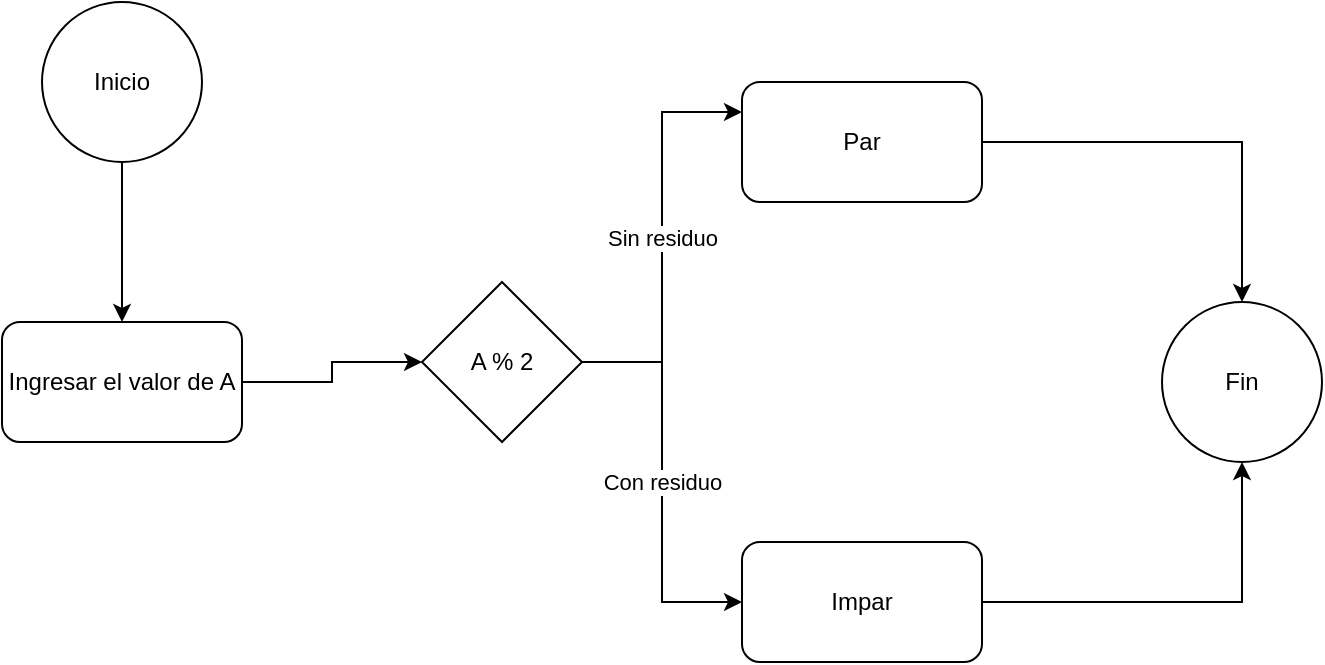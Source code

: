 <mxfile version="26.2.9">
  <diagram name="Página-1" id="IKm80iP7YTtgVAVdSpLB">
    <mxGraphModel dx="874" dy="465" grid="1" gridSize="10" guides="1" tooltips="1" connect="1" arrows="1" fold="1" page="1" pageScale="1" pageWidth="827" pageHeight="1169" math="0" shadow="0">
      <root>
        <mxCell id="0" />
        <mxCell id="1" parent="0" />
        <mxCell id="GfMTiAXSiMqGUMcuwiCa-12" style="edgeStyle=orthogonalEdgeStyle;rounded=0;orthogonalLoop=1;jettySize=auto;html=1;entryX=0.5;entryY=0;entryDx=0;entryDy=0;" edge="1" parent="1" source="GfMTiAXSiMqGUMcuwiCa-1" target="GfMTiAXSiMqGUMcuwiCa-2">
          <mxGeometry relative="1" as="geometry" />
        </mxCell>
        <mxCell id="GfMTiAXSiMqGUMcuwiCa-1" value="Inicio" style="ellipse;whiteSpace=wrap;html=1;aspect=fixed;" vertex="1" parent="1">
          <mxGeometry x="100" y="20" width="80" height="80" as="geometry" />
        </mxCell>
        <mxCell id="GfMTiAXSiMqGUMcuwiCa-13" style="edgeStyle=orthogonalEdgeStyle;rounded=0;orthogonalLoop=1;jettySize=auto;html=1;entryX=0;entryY=0.5;entryDx=0;entryDy=0;" edge="1" parent="1" source="GfMTiAXSiMqGUMcuwiCa-2" target="GfMTiAXSiMqGUMcuwiCa-3">
          <mxGeometry relative="1" as="geometry" />
        </mxCell>
        <mxCell id="GfMTiAXSiMqGUMcuwiCa-2" value="Ingresar el valor de A" style="rounded=1;whiteSpace=wrap;html=1;" vertex="1" parent="1">
          <mxGeometry x="80" y="180" width="120" height="60" as="geometry" />
        </mxCell>
        <mxCell id="GfMTiAXSiMqGUMcuwiCa-7" value="Sin residuo" style="edgeStyle=orthogonalEdgeStyle;rounded=0;orthogonalLoop=1;jettySize=auto;html=1;entryX=0;entryY=0.25;entryDx=0;entryDy=0;" edge="1" parent="1" source="GfMTiAXSiMqGUMcuwiCa-3" target="GfMTiAXSiMqGUMcuwiCa-4">
          <mxGeometry relative="1" as="geometry">
            <mxPoint x="400" y="120" as="targetPoint" />
          </mxGeometry>
        </mxCell>
        <mxCell id="GfMTiAXSiMqGUMcuwiCa-8" value="Con residuo" style="edgeStyle=orthogonalEdgeStyle;rounded=0;orthogonalLoop=1;jettySize=auto;html=1;entryX=0;entryY=0.5;entryDx=0;entryDy=0;" edge="1" parent="1" source="GfMTiAXSiMqGUMcuwiCa-3" target="GfMTiAXSiMqGUMcuwiCa-5">
          <mxGeometry relative="1" as="geometry" />
        </mxCell>
        <mxCell id="GfMTiAXSiMqGUMcuwiCa-3" value="A % 2" style="rhombus;whiteSpace=wrap;html=1;" vertex="1" parent="1">
          <mxGeometry x="290" y="160" width="80" height="80" as="geometry" />
        </mxCell>
        <mxCell id="GfMTiAXSiMqGUMcuwiCa-10" style="edgeStyle=orthogonalEdgeStyle;rounded=0;orthogonalLoop=1;jettySize=auto;html=1;entryX=0.5;entryY=0;entryDx=0;entryDy=0;" edge="1" parent="1" source="GfMTiAXSiMqGUMcuwiCa-4" target="GfMTiAXSiMqGUMcuwiCa-6">
          <mxGeometry relative="1" as="geometry" />
        </mxCell>
        <mxCell id="GfMTiAXSiMqGUMcuwiCa-4" value="Par" style="rounded=1;whiteSpace=wrap;html=1;" vertex="1" parent="1">
          <mxGeometry x="450" y="60" width="120" height="60" as="geometry" />
        </mxCell>
        <mxCell id="GfMTiAXSiMqGUMcuwiCa-11" style="edgeStyle=orthogonalEdgeStyle;rounded=0;orthogonalLoop=1;jettySize=auto;html=1;entryX=0.5;entryY=1;entryDx=0;entryDy=0;" edge="1" parent="1" source="GfMTiAXSiMqGUMcuwiCa-5" target="GfMTiAXSiMqGUMcuwiCa-6">
          <mxGeometry relative="1" as="geometry" />
        </mxCell>
        <mxCell id="GfMTiAXSiMqGUMcuwiCa-5" value="Impar" style="rounded=1;whiteSpace=wrap;html=1;" vertex="1" parent="1">
          <mxGeometry x="450" y="290" width="120" height="60" as="geometry" />
        </mxCell>
        <mxCell id="GfMTiAXSiMqGUMcuwiCa-6" value="Fin" style="ellipse;whiteSpace=wrap;html=1;aspect=fixed;" vertex="1" parent="1">
          <mxGeometry x="660" y="170" width="80" height="80" as="geometry" />
        </mxCell>
      </root>
    </mxGraphModel>
  </diagram>
</mxfile>
